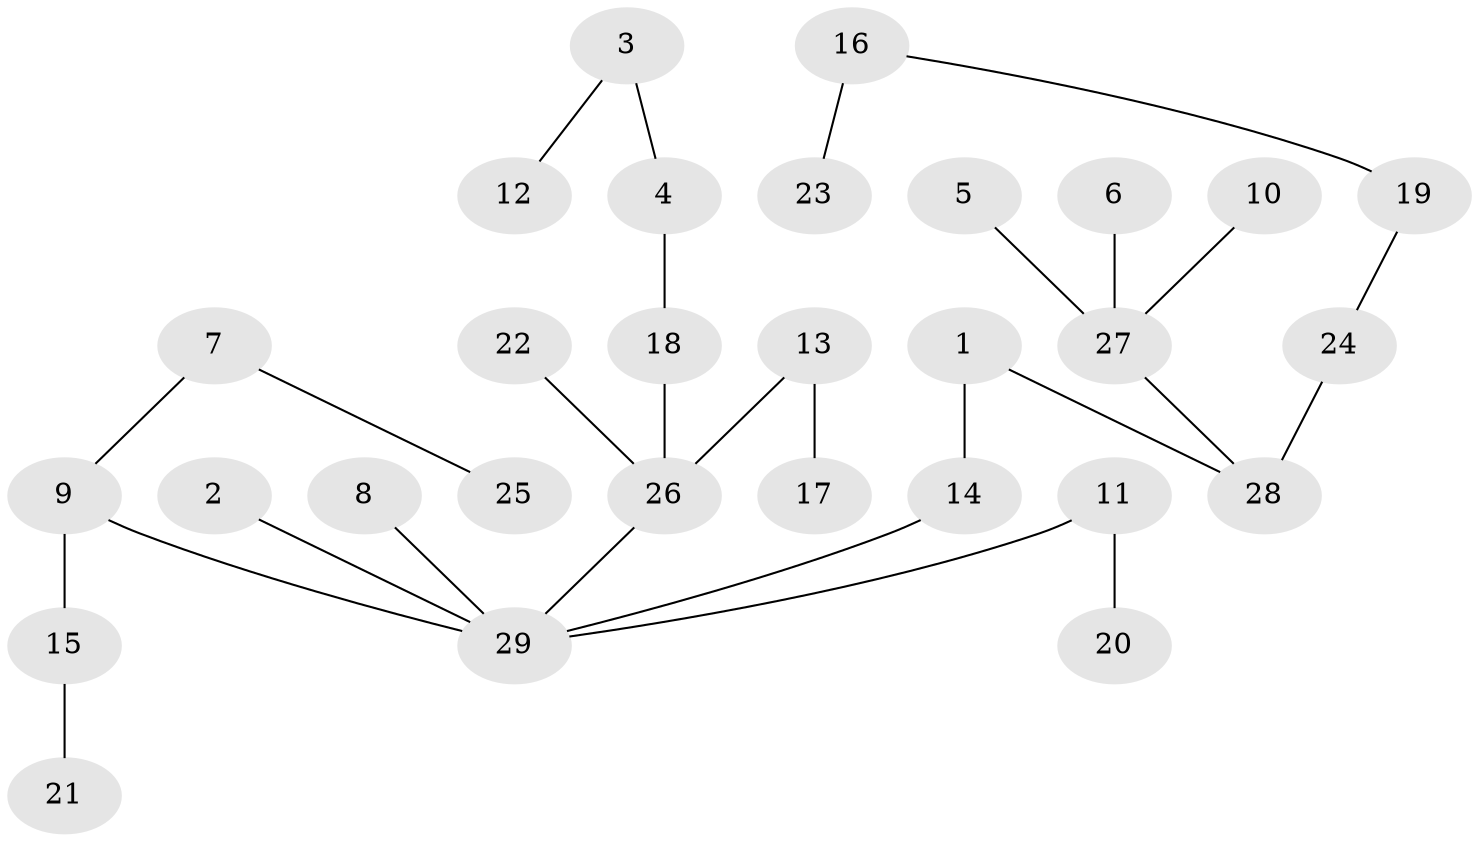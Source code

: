 // original degree distribution, {4: 0.07017543859649122, 8: 0.017543859649122806, 6: 0.017543859649122806, 2: 0.15789473684210525, 3: 0.12280701754385964, 1: 0.5789473684210527, 5: 0.03508771929824561}
// Generated by graph-tools (version 1.1) at 2025/02/03/09/25 03:02:23]
// undirected, 29 vertices, 28 edges
graph export_dot {
graph [start="1"]
  node [color=gray90,style=filled];
  1;
  2;
  3;
  4;
  5;
  6;
  7;
  8;
  9;
  10;
  11;
  12;
  13;
  14;
  15;
  16;
  17;
  18;
  19;
  20;
  21;
  22;
  23;
  24;
  25;
  26;
  27;
  28;
  29;
  1 -- 14 [weight=1.0];
  1 -- 28 [weight=1.0];
  2 -- 29 [weight=1.0];
  3 -- 4 [weight=1.0];
  3 -- 12 [weight=1.0];
  4 -- 18 [weight=1.0];
  5 -- 27 [weight=1.0];
  6 -- 27 [weight=1.0];
  7 -- 9 [weight=1.0];
  7 -- 25 [weight=1.0];
  8 -- 29 [weight=1.0];
  9 -- 15 [weight=1.0];
  9 -- 29 [weight=1.0];
  10 -- 27 [weight=1.0];
  11 -- 20 [weight=1.0];
  11 -- 29 [weight=1.0];
  13 -- 17 [weight=1.0];
  13 -- 26 [weight=1.0];
  14 -- 29 [weight=1.0];
  15 -- 21 [weight=1.0];
  16 -- 19 [weight=1.0];
  16 -- 23 [weight=1.0];
  18 -- 26 [weight=1.0];
  19 -- 24 [weight=1.0];
  22 -- 26 [weight=1.0];
  24 -- 28 [weight=1.0];
  26 -- 29 [weight=1.0];
  27 -- 28 [weight=1.0];
}
